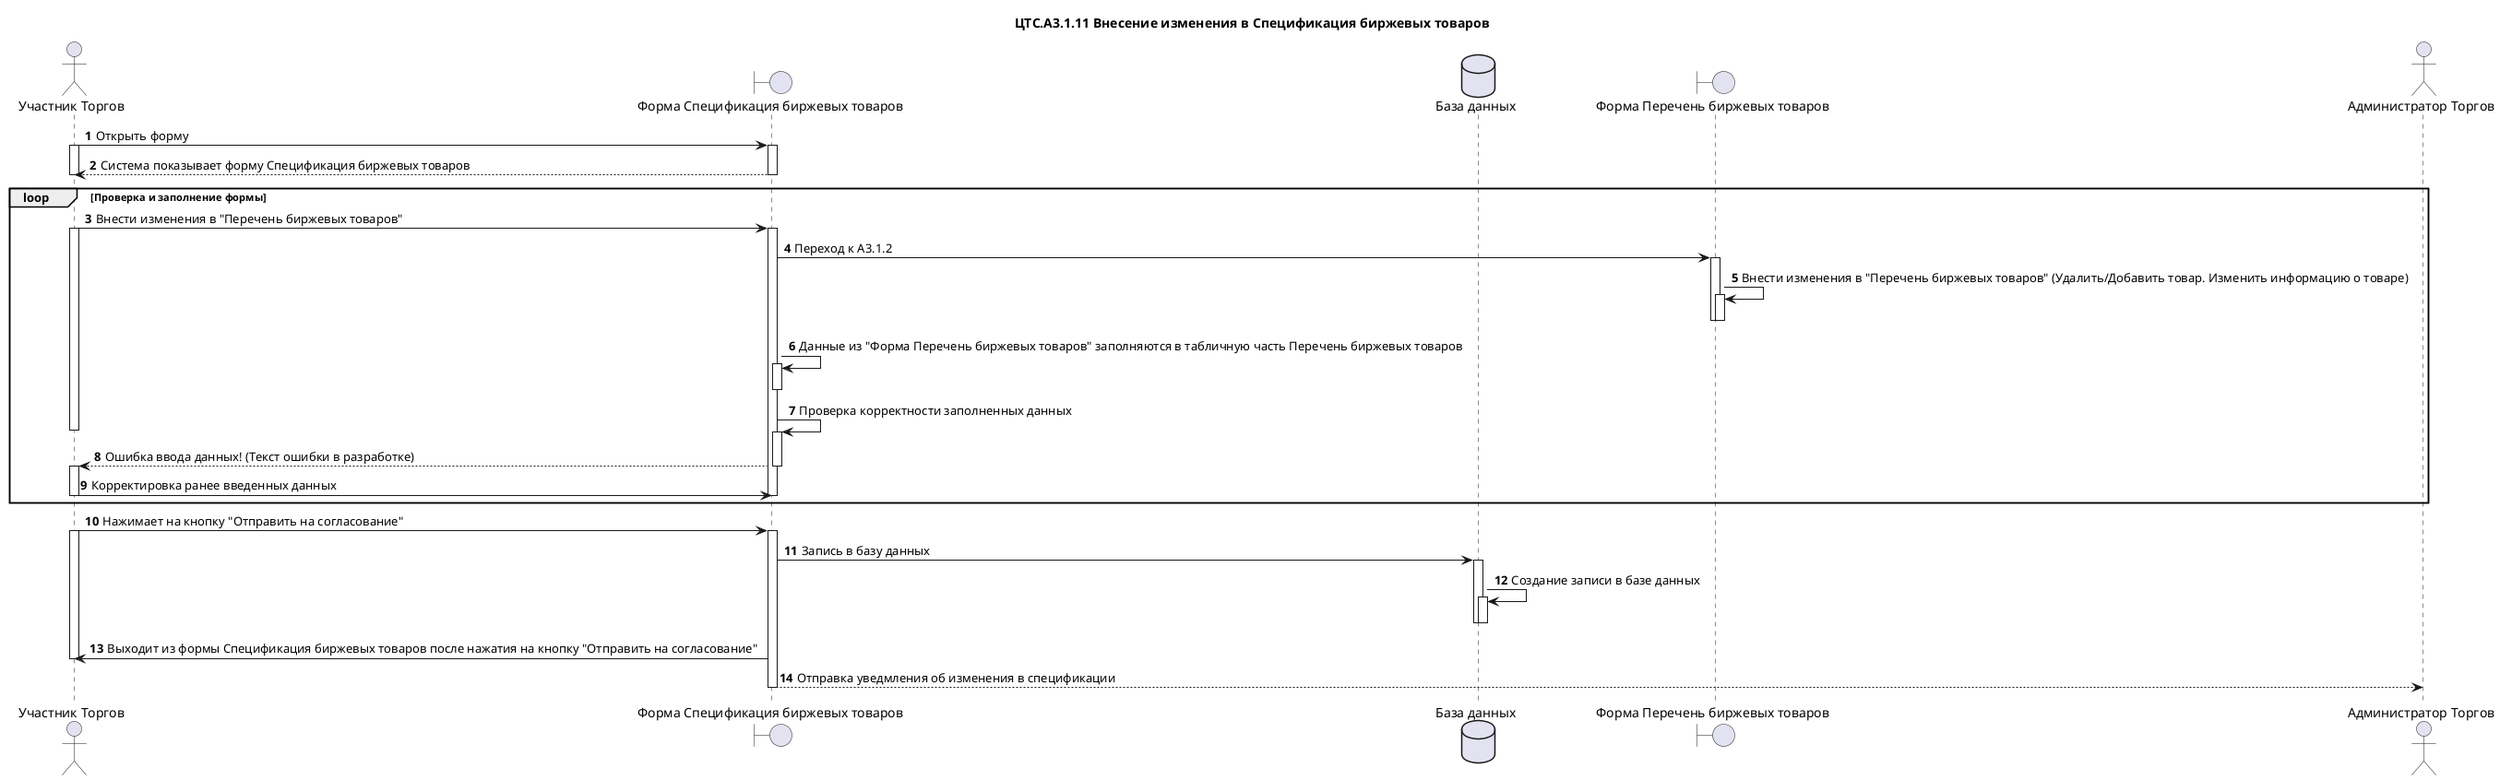 @startuml "ЦТС.А3.1 Допуск товара к торгам"
title "ЦТС.А3.1.11 Внесение изменения в Спецификация биржевых товаров"
actor "Участник Торгов" as User
boundary "Форма Спецификация биржевых товаров" as SpecificationForm
database "База данных" as Database
boundary "Форма Перечень биржевых товаров" as SpecificationCommoditiesForm
actor "Администратор Торгов" as UserCTS

autonumber
User -> SpecificationForm: Открыть форму
activate User
activate SpecificationForm

SpecificationForm-->User: Система показывает форму Спецификация биржевых товаров
deactivate User
deactivate SpecificationForm

loop Проверка и заполнение формы

User -> SpecificationForm: Внести изменения в "Перечень биржевых товаров"
activate User
activate SpecificationForm

SpecificationForm -> SpecificationCommoditiesForm: Переход к А3.1.2
activate SpecificationCommoditiesForm
SpecificationCommoditiesForm -> SpecificationCommoditiesForm: Внести изменения в "Перечень биржевых товаров" (Удалить/Добавить товар. Изменить информацию о товаре)
activate SpecificationCommoditiesForm
deactivate SpecificationCommoditiesForm
deactivate SpecificationCommoditiesForm
SpecificationForm -> SpecificationForm: Данные из "Форма Перечень биржевых товаров" заполняются в табличную часть Перечень биржевых товаров
activate SpecificationForm
deactivate SpecificationForm
SpecificationForm -> SpecificationForm: Проверка корректности заполненных данных 
activate SpecificationForm
deactivate User

SpecificationForm --> User: Ошибка ввода данных! (Текст ошибки в разработке) 
deactivate SpecificationForm
activate User

User->SpecificationForm: Корректировка ранее введенных данных
deactivate User
deactivate SpecificationForm
end

User -> SpecificationForm: Нажимает на кнопку "Отправить на согласование"
activate SpecificationForm
activate User
SpecificationForm->Database: Запись в базу данных

activate Database
Database->Database: Создание записи в базе данных
activate Database
deactivate Database
deactivate Database
SpecificationForm->User: Выходит из формы Спецификация биржевых товаров после нажатия на кнопку "Отправить на согласование"

deactivate User

SpecificationForm-->UserCTS: Отправка уведмления об изменения в спецификации
deactivate SpecificationForm

@enduml